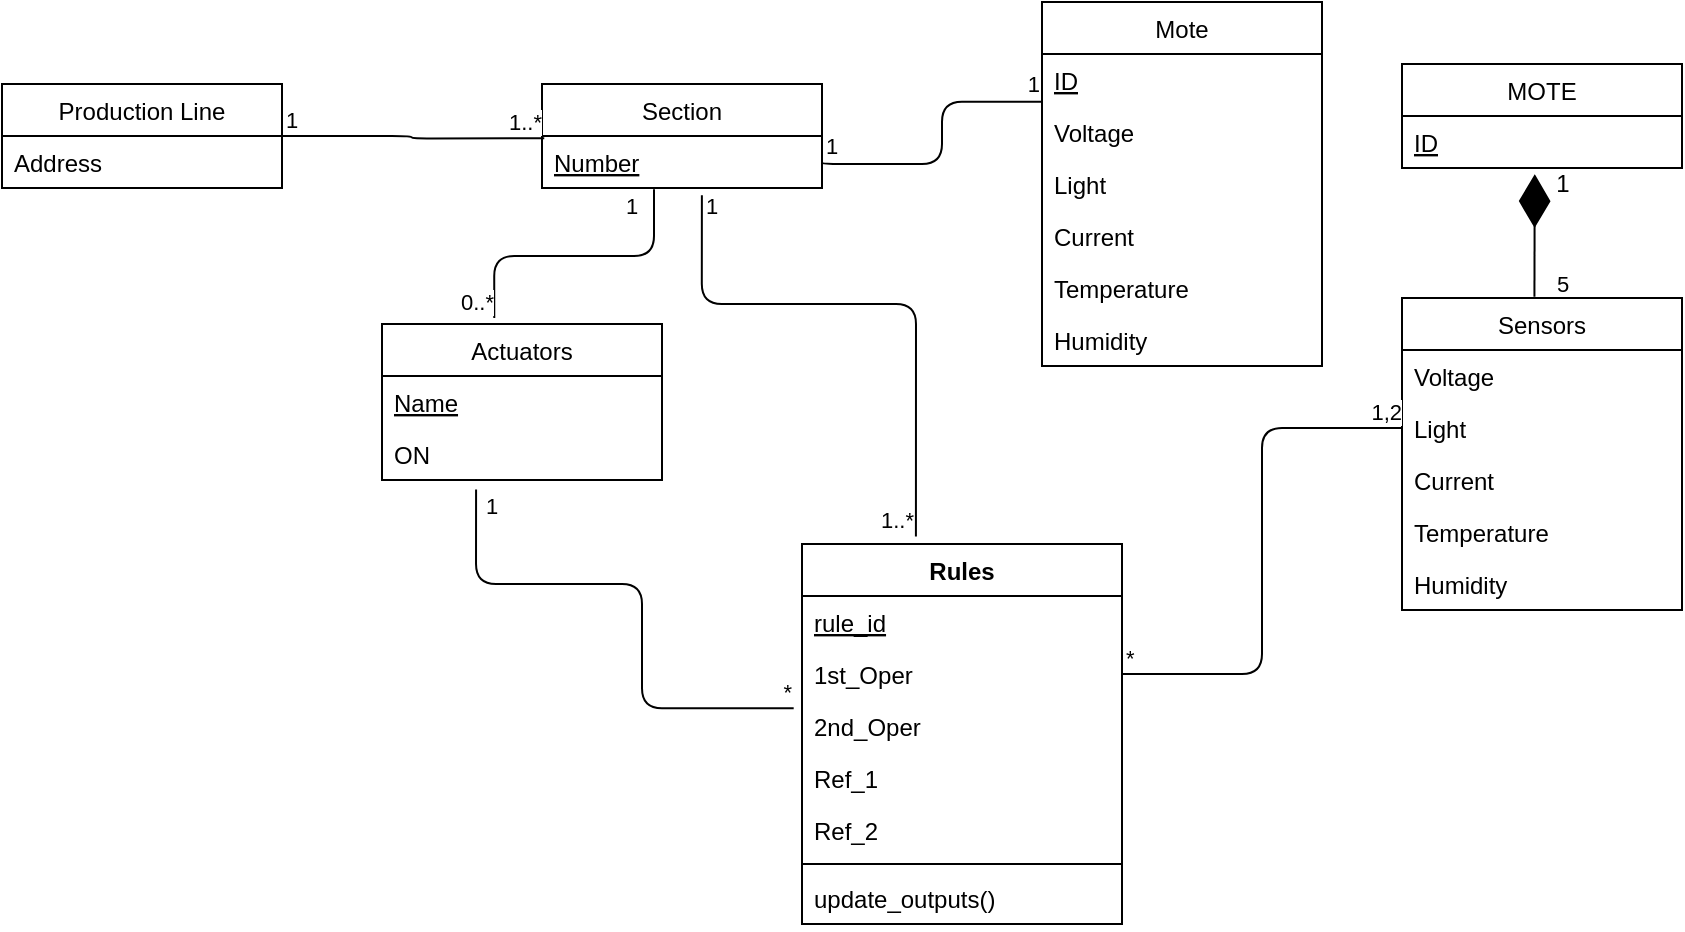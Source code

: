 <mxfile version="14.6.2" type="github">
  <diagram id="C5RBs43oDa-KdzZeNtuy" name="Page-1">
    <mxGraphModel dx="1513" dy="722" grid="1" gridSize="10" guides="1" tooltips="1" connect="1" arrows="1" fold="1" page="0" pageScale="1" pageWidth="1169" pageHeight="827" math="0" shadow="0">
      <root>
        <mxCell id="WIyWlLk6GJQsqaUBKTNV-0" />
        <mxCell id="WIyWlLk6GJQsqaUBKTNV-1" parent="WIyWlLk6GJQsqaUBKTNV-0" />
        <mxCell id="QWmn3He7AND7LgjiCBpV-0" value="Section" style="swimlane;fontStyle=0;childLayout=stackLayout;horizontal=1;startSize=26;fillColor=none;horizontalStack=0;resizeParent=1;resizeParentMax=0;resizeLast=0;collapsible=1;marginBottom=0;" vertex="1" parent="WIyWlLk6GJQsqaUBKTNV-1">
          <mxGeometry x="160" y="160" width="140" height="52" as="geometry">
            <mxRectangle x="160" y="160" width="70" height="26" as="alternateBounds" />
          </mxGeometry>
        </mxCell>
        <mxCell id="QWmn3He7AND7LgjiCBpV-1" value="Number" style="text;strokeColor=none;fillColor=none;align=left;verticalAlign=top;spacingLeft=4;spacingRight=4;overflow=hidden;rotatable=0;points=[[0,0.5],[1,0.5]];portConstraint=eastwest;fontStyle=4" vertex="1" parent="QWmn3He7AND7LgjiCBpV-0">
          <mxGeometry y="26" width="140" height="26" as="geometry" />
        </mxCell>
        <mxCell id="QWmn3He7AND7LgjiCBpV-5" value="" style="endArrow=none;html=1;edgeStyle=orthogonalEdgeStyle;exitX=1;exitY=0.5;exitDx=0;exitDy=0;entryX=-0.003;entryY=0.918;entryDx=0;entryDy=0;entryPerimeter=0;" edge="1" parent="WIyWlLk6GJQsqaUBKTNV-1" source="QWmn3He7AND7LgjiCBpV-1" target="QWmn3He7AND7LgjiCBpV-18">
          <mxGeometry relative="1" as="geometry">
            <mxPoint x="300" y="200" as="sourcePoint" />
            <mxPoint x="390" y="200" as="targetPoint" />
            <Array as="points">
              <mxPoint x="360" y="200" />
            </Array>
          </mxGeometry>
        </mxCell>
        <mxCell id="QWmn3He7AND7LgjiCBpV-6" value="1" style="edgeLabel;resizable=0;html=1;align=left;verticalAlign=bottom;" connectable="0" vertex="1" parent="QWmn3He7AND7LgjiCBpV-5">
          <mxGeometry x="-1" relative="1" as="geometry" />
        </mxCell>
        <mxCell id="QWmn3He7AND7LgjiCBpV-7" value="1" style="edgeLabel;resizable=0;html=1;align=right;verticalAlign=bottom;" connectable="0" vertex="1" parent="QWmn3He7AND7LgjiCBpV-5">
          <mxGeometry x="1" relative="1" as="geometry" />
        </mxCell>
        <mxCell id="QWmn3He7AND7LgjiCBpV-12" value="Mote" style="swimlane;fontStyle=0;childLayout=stackLayout;horizontal=1;startSize=26;fillColor=none;horizontalStack=0;resizeParent=1;resizeParentMax=0;resizeLast=0;collapsible=1;marginBottom=0;" vertex="1" parent="WIyWlLk6GJQsqaUBKTNV-1">
          <mxGeometry x="410" y="119" width="140" height="182" as="geometry">
            <mxRectangle x="400" y="150" width="60" height="26" as="alternateBounds" />
          </mxGeometry>
        </mxCell>
        <mxCell id="QWmn3He7AND7LgjiCBpV-18" value="ID" style="text;strokeColor=none;fillColor=none;align=left;verticalAlign=top;spacingLeft=4;spacingRight=4;overflow=hidden;rotatable=0;points=[[0,0.5],[1,0.5]];portConstraint=eastwest;fontStyle=4" vertex="1" parent="QWmn3He7AND7LgjiCBpV-12">
          <mxGeometry y="26" width="140" height="26" as="geometry" />
        </mxCell>
        <mxCell id="QWmn3He7AND7LgjiCBpV-13" value="Voltage" style="text;strokeColor=none;fillColor=none;align=left;verticalAlign=top;spacingLeft=4;spacingRight=4;overflow=hidden;rotatable=0;points=[[0,0.5],[1,0.5]];portConstraint=eastwest;" vertex="1" parent="QWmn3He7AND7LgjiCBpV-12">
          <mxGeometry y="52" width="140" height="26" as="geometry" />
        </mxCell>
        <mxCell id="QWmn3He7AND7LgjiCBpV-14" value="Light" style="text;strokeColor=none;fillColor=none;align=left;verticalAlign=top;spacingLeft=4;spacingRight=4;overflow=hidden;rotatable=0;points=[[0,0.5],[1,0.5]];portConstraint=eastwest;" vertex="1" parent="QWmn3He7AND7LgjiCBpV-12">
          <mxGeometry y="78" width="140" height="26" as="geometry" />
        </mxCell>
        <mxCell id="QWmn3He7AND7LgjiCBpV-15" value="Current" style="text;strokeColor=none;fillColor=none;align=left;verticalAlign=top;spacingLeft=4;spacingRight=4;overflow=hidden;rotatable=0;points=[[0,0.5],[1,0.5]];portConstraint=eastwest;" vertex="1" parent="QWmn3He7AND7LgjiCBpV-12">
          <mxGeometry y="104" width="140" height="26" as="geometry" />
        </mxCell>
        <mxCell id="QWmn3He7AND7LgjiCBpV-16" value="Temperature" style="text;strokeColor=none;fillColor=none;align=left;verticalAlign=top;spacingLeft=4;spacingRight=4;overflow=hidden;rotatable=0;points=[[0,0.5],[1,0.5]];portConstraint=eastwest;" vertex="1" parent="QWmn3He7AND7LgjiCBpV-12">
          <mxGeometry y="130" width="140" height="26" as="geometry" />
        </mxCell>
        <mxCell id="QWmn3He7AND7LgjiCBpV-17" value="Humidity" style="text;strokeColor=none;fillColor=none;align=left;verticalAlign=top;spacingLeft=4;spacingRight=4;overflow=hidden;rotatable=0;points=[[0,0.5],[1,0.5]];portConstraint=eastwest;" vertex="1" parent="QWmn3He7AND7LgjiCBpV-12">
          <mxGeometry y="156" width="140" height="26" as="geometry" />
        </mxCell>
        <mxCell id="QWmn3He7AND7LgjiCBpV-19" value="Actuators" style="swimlane;fontStyle=0;childLayout=stackLayout;horizontal=1;startSize=26;fillColor=none;horizontalStack=0;resizeParent=1;resizeParentMax=0;resizeLast=0;collapsible=1;marginBottom=0;" vertex="1" parent="WIyWlLk6GJQsqaUBKTNV-1">
          <mxGeometry x="80" y="280" width="140" height="78" as="geometry">
            <mxRectangle x="160" y="280" width="80" height="26" as="alternateBounds" />
          </mxGeometry>
        </mxCell>
        <mxCell id="QWmn3He7AND7LgjiCBpV-22" value="Name" style="text;strokeColor=none;fillColor=none;align=left;verticalAlign=top;spacingLeft=4;spacingRight=4;overflow=hidden;rotatable=0;points=[[0,0.5],[1,0.5]];portConstraint=eastwest;fontStyle=4" vertex="1" parent="QWmn3He7AND7LgjiCBpV-19">
          <mxGeometry y="26" width="140" height="26" as="geometry" />
        </mxCell>
        <mxCell id="QWmn3He7AND7LgjiCBpV-26" value="ON" style="text;strokeColor=none;fillColor=none;align=left;verticalAlign=top;spacingLeft=4;spacingRight=4;overflow=hidden;rotatable=0;points=[[0,0.5],[1,0.5]];portConstraint=eastwest;" vertex="1" parent="QWmn3He7AND7LgjiCBpV-19">
          <mxGeometry y="52" width="140" height="26" as="geometry" />
        </mxCell>
        <mxCell id="QWmn3He7AND7LgjiCBpV-23" value="" style="endArrow=none;html=1;edgeStyle=orthogonalEdgeStyle;entryX=0.401;entryY=-0.038;entryDx=0;entryDy=0;entryPerimeter=0;exitX=0.4;exitY=1.026;exitDx=0;exitDy=0;exitPerimeter=0;" edge="1" parent="WIyWlLk6GJQsqaUBKTNV-1" source="QWmn3He7AND7LgjiCBpV-1" target="QWmn3He7AND7LgjiCBpV-19">
          <mxGeometry relative="1" as="geometry">
            <mxPoint x="216" y="216" as="sourcePoint" />
            <mxPoint x="360" y="240.58" as="targetPoint" />
            <Array as="points" />
          </mxGeometry>
        </mxCell>
        <mxCell id="QWmn3He7AND7LgjiCBpV-24" value="1" style="edgeLabel;resizable=0;html=1;align=left;verticalAlign=bottom;" connectable="0" vertex="1" parent="QWmn3He7AND7LgjiCBpV-23">
          <mxGeometry x="-1" relative="1" as="geometry">
            <mxPoint x="-16" y="17" as="offset" />
          </mxGeometry>
        </mxCell>
        <mxCell id="QWmn3He7AND7LgjiCBpV-25" value="0..*" style="edgeLabel;resizable=0;html=1;align=right;verticalAlign=bottom;" connectable="0" vertex="1" parent="QWmn3He7AND7LgjiCBpV-23">
          <mxGeometry x="1" relative="1" as="geometry" />
        </mxCell>
        <mxCell id="QWmn3He7AND7LgjiCBpV-27" value="MOTE" style="swimlane;fontStyle=0;childLayout=stackLayout;horizontal=1;startSize=26;fillColor=none;horizontalStack=0;resizeParent=1;resizeParentMax=0;resizeLast=0;collapsible=1;marginBottom=0;" vertex="1" parent="WIyWlLk6GJQsqaUBKTNV-1">
          <mxGeometry x="590" y="150" width="140" height="52" as="geometry">
            <mxRectangle x="590" y="150" width="70" height="26" as="alternateBounds" />
          </mxGeometry>
        </mxCell>
        <mxCell id="QWmn3He7AND7LgjiCBpV-28" value="ID" style="text;strokeColor=none;fillColor=none;align=left;verticalAlign=top;spacingLeft=4;spacingRight=4;overflow=hidden;rotatable=0;points=[[0,0.5],[1,0.5]];portConstraint=eastwest;fontStyle=4" vertex="1" parent="QWmn3He7AND7LgjiCBpV-27">
          <mxGeometry y="26" width="140" height="26" as="geometry" />
        </mxCell>
        <mxCell id="QWmn3He7AND7LgjiCBpV-31" value="5" style="endArrow=diamondThin;endFill=1;endSize=24;html=1;entryX=0.474;entryY=1.118;entryDx=0;entryDy=0;entryPerimeter=0;exitX=0.473;exitY=-0.004;exitDx=0;exitDy=0;exitPerimeter=0;" edge="1" parent="WIyWlLk6GJQsqaUBKTNV-1" source="QWmn3He7AND7LgjiCBpV-34" target="QWmn3He7AND7LgjiCBpV-28">
          <mxGeometry x="-0.791" y="-14" width="160" relative="1" as="geometry">
            <mxPoint x="656" y="280" as="sourcePoint" />
            <mxPoint x="610" y="420" as="targetPoint" />
            <mxPoint as="offset" />
          </mxGeometry>
        </mxCell>
        <mxCell id="QWmn3He7AND7LgjiCBpV-34" value="Sensors" style="swimlane;fontStyle=0;childLayout=stackLayout;horizontal=1;startSize=26;fillColor=none;horizontalStack=0;resizeParent=1;resizeParentMax=0;resizeLast=0;collapsible=1;marginBottom=0;" vertex="1" parent="WIyWlLk6GJQsqaUBKTNV-1">
          <mxGeometry x="590" y="267" width="140" height="156" as="geometry" />
        </mxCell>
        <mxCell id="QWmn3He7AND7LgjiCBpV-35" value="Voltage" style="text;strokeColor=none;fillColor=none;align=left;verticalAlign=top;spacingLeft=4;spacingRight=4;overflow=hidden;rotatable=0;points=[[0,0.5],[1,0.5]];portConstraint=eastwest;" vertex="1" parent="QWmn3He7AND7LgjiCBpV-34">
          <mxGeometry y="26" width="140" height="26" as="geometry" />
        </mxCell>
        <mxCell id="QWmn3He7AND7LgjiCBpV-36" value="Light" style="text;strokeColor=none;fillColor=none;align=left;verticalAlign=top;spacingLeft=4;spacingRight=4;overflow=hidden;rotatable=0;points=[[0,0.5],[1,0.5]];portConstraint=eastwest;" vertex="1" parent="QWmn3He7AND7LgjiCBpV-34">
          <mxGeometry y="52" width="140" height="26" as="geometry" />
        </mxCell>
        <mxCell id="QWmn3He7AND7LgjiCBpV-37" value="Current" style="text;strokeColor=none;fillColor=none;align=left;verticalAlign=top;spacingLeft=4;spacingRight=4;overflow=hidden;rotatable=0;points=[[0,0.5],[1,0.5]];portConstraint=eastwest;" vertex="1" parent="QWmn3He7AND7LgjiCBpV-34">
          <mxGeometry y="78" width="140" height="26" as="geometry" />
        </mxCell>
        <mxCell id="QWmn3He7AND7LgjiCBpV-38" value="Temperature" style="text;strokeColor=none;fillColor=none;align=left;verticalAlign=top;spacingLeft=4;spacingRight=4;overflow=hidden;rotatable=0;points=[[0,0.5],[1,0.5]];portConstraint=eastwest;" vertex="1" parent="QWmn3He7AND7LgjiCBpV-34">
          <mxGeometry y="104" width="140" height="26" as="geometry" />
        </mxCell>
        <mxCell id="QWmn3He7AND7LgjiCBpV-39" value="Humidity" style="text;strokeColor=none;fillColor=none;align=left;verticalAlign=top;spacingLeft=4;spacingRight=4;overflow=hidden;rotatable=0;points=[[0,0.5],[1,0.5]];portConstraint=eastwest;" vertex="1" parent="QWmn3He7AND7LgjiCBpV-34">
          <mxGeometry y="130" width="140" height="26" as="geometry" />
        </mxCell>
        <mxCell id="QWmn3He7AND7LgjiCBpV-42" value="1" style="text;html=1;align=center;verticalAlign=middle;resizable=0;points=[];autosize=1;strokeColor=none;" vertex="1" parent="WIyWlLk6GJQsqaUBKTNV-1">
          <mxGeometry x="660" y="200" width="20" height="20" as="geometry" />
        </mxCell>
        <mxCell id="QWmn3He7AND7LgjiCBpV-43" value="Production Line" style="swimlane;fontStyle=0;childLayout=stackLayout;horizontal=1;startSize=26;fillColor=none;horizontalStack=0;resizeParent=1;resizeParentMax=0;resizeLast=0;collapsible=1;marginBottom=0;" vertex="1" parent="WIyWlLk6GJQsqaUBKTNV-1">
          <mxGeometry x="-110" y="160" width="140" height="52" as="geometry" />
        </mxCell>
        <mxCell id="QWmn3He7AND7LgjiCBpV-45" value="Address" style="text;strokeColor=none;fillColor=none;align=left;verticalAlign=top;spacingLeft=4;spacingRight=4;overflow=hidden;rotatable=0;points=[[0,0.5],[1,0.5]];portConstraint=eastwest;" vertex="1" parent="QWmn3He7AND7LgjiCBpV-43">
          <mxGeometry y="26" width="140" height="26" as="geometry" />
        </mxCell>
        <mxCell id="QWmn3He7AND7LgjiCBpV-47" value="" style="endArrow=none;html=1;edgeStyle=orthogonalEdgeStyle;exitX=1;exitY=0.5;exitDx=0;exitDy=0;entryX=0.008;entryY=0.045;entryDx=0;entryDy=0;entryPerimeter=0;" edge="1" parent="WIyWlLk6GJQsqaUBKTNV-1" source="QWmn3He7AND7LgjiCBpV-43" target="QWmn3He7AND7LgjiCBpV-1">
          <mxGeometry relative="1" as="geometry">
            <mxPoint x="40" y="185.58" as="sourcePoint" />
            <mxPoint x="160" y="186" as="targetPoint" />
          </mxGeometry>
        </mxCell>
        <mxCell id="QWmn3He7AND7LgjiCBpV-48" value="1" style="edgeLabel;resizable=0;html=1;align=left;verticalAlign=bottom;" connectable="0" vertex="1" parent="QWmn3He7AND7LgjiCBpV-47">
          <mxGeometry x="-1" relative="1" as="geometry" />
        </mxCell>
        <mxCell id="QWmn3He7AND7LgjiCBpV-49" value="1..*" style="edgeLabel;resizable=0;html=1;align=right;verticalAlign=bottom;" connectable="0" vertex="1" parent="QWmn3He7AND7LgjiCBpV-47">
          <mxGeometry x="1" relative="1" as="geometry">
            <mxPoint x="-1" as="offset" />
          </mxGeometry>
        </mxCell>
        <mxCell id="QWmn3He7AND7LgjiCBpV-58" value="Rules" style="swimlane;fontStyle=1;align=center;verticalAlign=top;childLayout=stackLayout;horizontal=1;startSize=26;horizontalStack=0;resizeParent=1;resizeParentMax=0;resizeLast=0;collapsible=1;marginBottom=0;" vertex="1" parent="WIyWlLk6GJQsqaUBKTNV-1">
          <mxGeometry x="290" y="390" width="160" height="190" as="geometry" />
        </mxCell>
        <mxCell id="QWmn3He7AND7LgjiCBpV-59" value="rule_id" style="text;strokeColor=none;fillColor=none;align=left;verticalAlign=top;spacingLeft=4;spacingRight=4;overflow=hidden;rotatable=0;points=[[0,0.5],[1,0.5]];portConstraint=eastwest;fontStyle=4" vertex="1" parent="QWmn3He7AND7LgjiCBpV-58">
          <mxGeometry y="26" width="160" height="26" as="geometry" />
        </mxCell>
        <mxCell id="QWmn3He7AND7LgjiCBpV-70" value="1st_Oper" style="text;strokeColor=none;fillColor=none;align=left;verticalAlign=top;spacingLeft=4;spacingRight=4;overflow=hidden;rotatable=0;points=[[0,0.5],[1,0.5]];portConstraint=eastwest;" vertex="1" parent="QWmn3He7AND7LgjiCBpV-58">
          <mxGeometry y="52" width="160" height="26" as="geometry" />
        </mxCell>
        <mxCell id="QWmn3He7AND7LgjiCBpV-69" value="2nd_Oper" style="text;strokeColor=none;fillColor=none;align=left;verticalAlign=top;spacingLeft=4;spacingRight=4;overflow=hidden;rotatable=0;points=[[0,0.5],[1,0.5]];portConstraint=eastwest;" vertex="1" parent="QWmn3He7AND7LgjiCBpV-58">
          <mxGeometry y="78" width="160" height="26" as="geometry" />
        </mxCell>
        <mxCell id="QWmn3He7AND7LgjiCBpV-71" value="Ref_1" style="text;strokeColor=none;fillColor=none;align=left;verticalAlign=top;spacingLeft=4;spacingRight=4;overflow=hidden;rotatable=0;points=[[0,0.5],[1,0.5]];portConstraint=eastwest;" vertex="1" parent="QWmn3He7AND7LgjiCBpV-58">
          <mxGeometry y="104" width="160" height="26" as="geometry" />
        </mxCell>
        <mxCell id="QWmn3He7AND7LgjiCBpV-72" value="Ref_2" style="text;strokeColor=none;fillColor=none;align=left;verticalAlign=top;spacingLeft=4;spacingRight=4;overflow=hidden;rotatable=0;points=[[0,0.5],[1,0.5]];portConstraint=eastwest;" vertex="1" parent="QWmn3He7AND7LgjiCBpV-58">
          <mxGeometry y="130" width="160" height="26" as="geometry" />
        </mxCell>
        <mxCell id="QWmn3He7AND7LgjiCBpV-60" value="" style="line;strokeWidth=1;fillColor=none;align=left;verticalAlign=middle;spacingTop=-1;spacingLeft=3;spacingRight=3;rotatable=0;labelPosition=right;points=[];portConstraint=eastwest;" vertex="1" parent="QWmn3He7AND7LgjiCBpV-58">
          <mxGeometry y="156" width="160" height="8" as="geometry" />
        </mxCell>
        <mxCell id="QWmn3He7AND7LgjiCBpV-61" value="update_outputs()" style="text;strokeColor=none;fillColor=none;align=left;verticalAlign=top;spacingLeft=4;spacingRight=4;overflow=hidden;rotatable=0;points=[[0,0.5],[1,0.5]];portConstraint=eastwest;" vertex="1" parent="QWmn3He7AND7LgjiCBpV-58">
          <mxGeometry y="164" width="160" height="26" as="geometry" />
        </mxCell>
        <mxCell id="QWmn3He7AND7LgjiCBpV-73" value="" style="endArrow=none;html=1;edgeStyle=orthogonalEdgeStyle;entryX=0.356;entryY=-0.02;entryDx=0;entryDy=0;entryPerimeter=0;exitX=0.571;exitY=1.14;exitDx=0;exitDy=0;exitPerimeter=0;" edge="1" parent="WIyWlLk6GJQsqaUBKTNV-1" source="QWmn3He7AND7LgjiCBpV-1" target="QWmn3He7AND7LgjiCBpV-58">
          <mxGeometry relative="1" as="geometry">
            <mxPoint x="240" y="240" as="sourcePoint" />
            <mxPoint x="400" y="240" as="targetPoint" />
            <Array as="points">
              <mxPoint x="240" y="270" />
              <mxPoint x="347" y="270" />
            </Array>
          </mxGeometry>
        </mxCell>
        <mxCell id="QWmn3He7AND7LgjiCBpV-74" value="1" style="edgeLabel;resizable=0;html=1;align=left;verticalAlign=bottom;" connectable="0" vertex="1" parent="QWmn3He7AND7LgjiCBpV-73">
          <mxGeometry x="-1" relative="1" as="geometry">
            <mxPoint y="14" as="offset" />
          </mxGeometry>
        </mxCell>
        <mxCell id="QWmn3He7AND7LgjiCBpV-75" value="1..*" style="edgeLabel;resizable=0;html=1;align=right;verticalAlign=bottom;" connectable="0" vertex="1" parent="QWmn3He7AND7LgjiCBpV-73">
          <mxGeometry x="1" relative="1" as="geometry" />
        </mxCell>
        <mxCell id="QWmn3He7AND7LgjiCBpV-76" value="" style="endArrow=none;html=1;edgeStyle=orthogonalEdgeStyle;entryX=-0.026;entryY=0.158;entryDx=0;entryDy=0;entryPerimeter=0;exitX=0.336;exitY=1.181;exitDx=0;exitDy=0;exitPerimeter=0;" edge="1" parent="WIyWlLk6GJQsqaUBKTNV-1" source="QWmn3He7AND7LgjiCBpV-26" target="QWmn3He7AND7LgjiCBpV-69">
          <mxGeometry relative="1" as="geometry">
            <mxPoint x="110" y="470" as="sourcePoint" />
            <mxPoint x="270" y="470" as="targetPoint" />
            <Array as="points">
              <mxPoint x="127" y="410" />
              <mxPoint x="210" y="410" />
              <mxPoint x="210" y="472" />
            </Array>
          </mxGeometry>
        </mxCell>
        <mxCell id="QWmn3He7AND7LgjiCBpV-77" value="1" style="edgeLabel;resizable=0;html=1;align=left;verticalAlign=bottom;" connectable="0" vertex="1" parent="QWmn3He7AND7LgjiCBpV-76">
          <mxGeometry x="-1" relative="1" as="geometry">
            <mxPoint x="3" y="17" as="offset" />
          </mxGeometry>
        </mxCell>
        <mxCell id="QWmn3He7AND7LgjiCBpV-78" value="*" style="edgeLabel;resizable=0;html=1;align=right;verticalAlign=bottom;" connectable="0" vertex="1" parent="QWmn3He7AND7LgjiCBpV-76">
          <mxGeometry x="1" relative="1" as="geometry" />
        </mxCell>
        <mxCell id="QWmn3He7AND7LgjiCBpV-80" value="" style="endArrow=none;html=1;edgeStyle=orthogonalEdgeStyle;entryX=0;entryY=0.5;entryDx=0;entryDy=0;exitX=1;exitY=0.5;exitDx=0;exitDy=0;" edge="1" parent="WIyWlLk6GJQsqaUBKTNV-1" source="QWmn3He7AND7LgjiCBpV-70" target="QWmn3He7AND7LgjiCBpV-36">
          <mxGeometry relative="1" as="geometry">
            <mxPoint x="500" y="460" as="sourcePoint" />
            <mxPoint x="570" y="340" as="targetPoint" />
          </mxGeometry>
        </mxCell>
        <mxCell id="QWmn3He7AND7LgjiCBpV-81" value="*" style="edgeLabel;resizable=0;html=1;align=left;verticalAlign=bottom;" connectable="0" vertex="1" parent="QWmn3He7AND7LgjiCBpV-80">
          <mxGeometry x="-1" relative="1" as="geometry" />
        </mxCell>
        <mxCell id="QWmn3He7AND7LgjiCBpV-82" value="1,2" style="edgeLabel;resizable=0;html=1;align=right;verticalAlign=bottom;" connectable="0" vertex="1" parent="QWmn3He7AND7LgjiCBpV-80">
          <mxGeometry x="1" relative="1" as="geometry">
            <mxPoint as="offset" />
          </mxGeometry>
        </mxCell>
      </root>
    </mxGraphModel>
  </diagram>
</mxfile>
